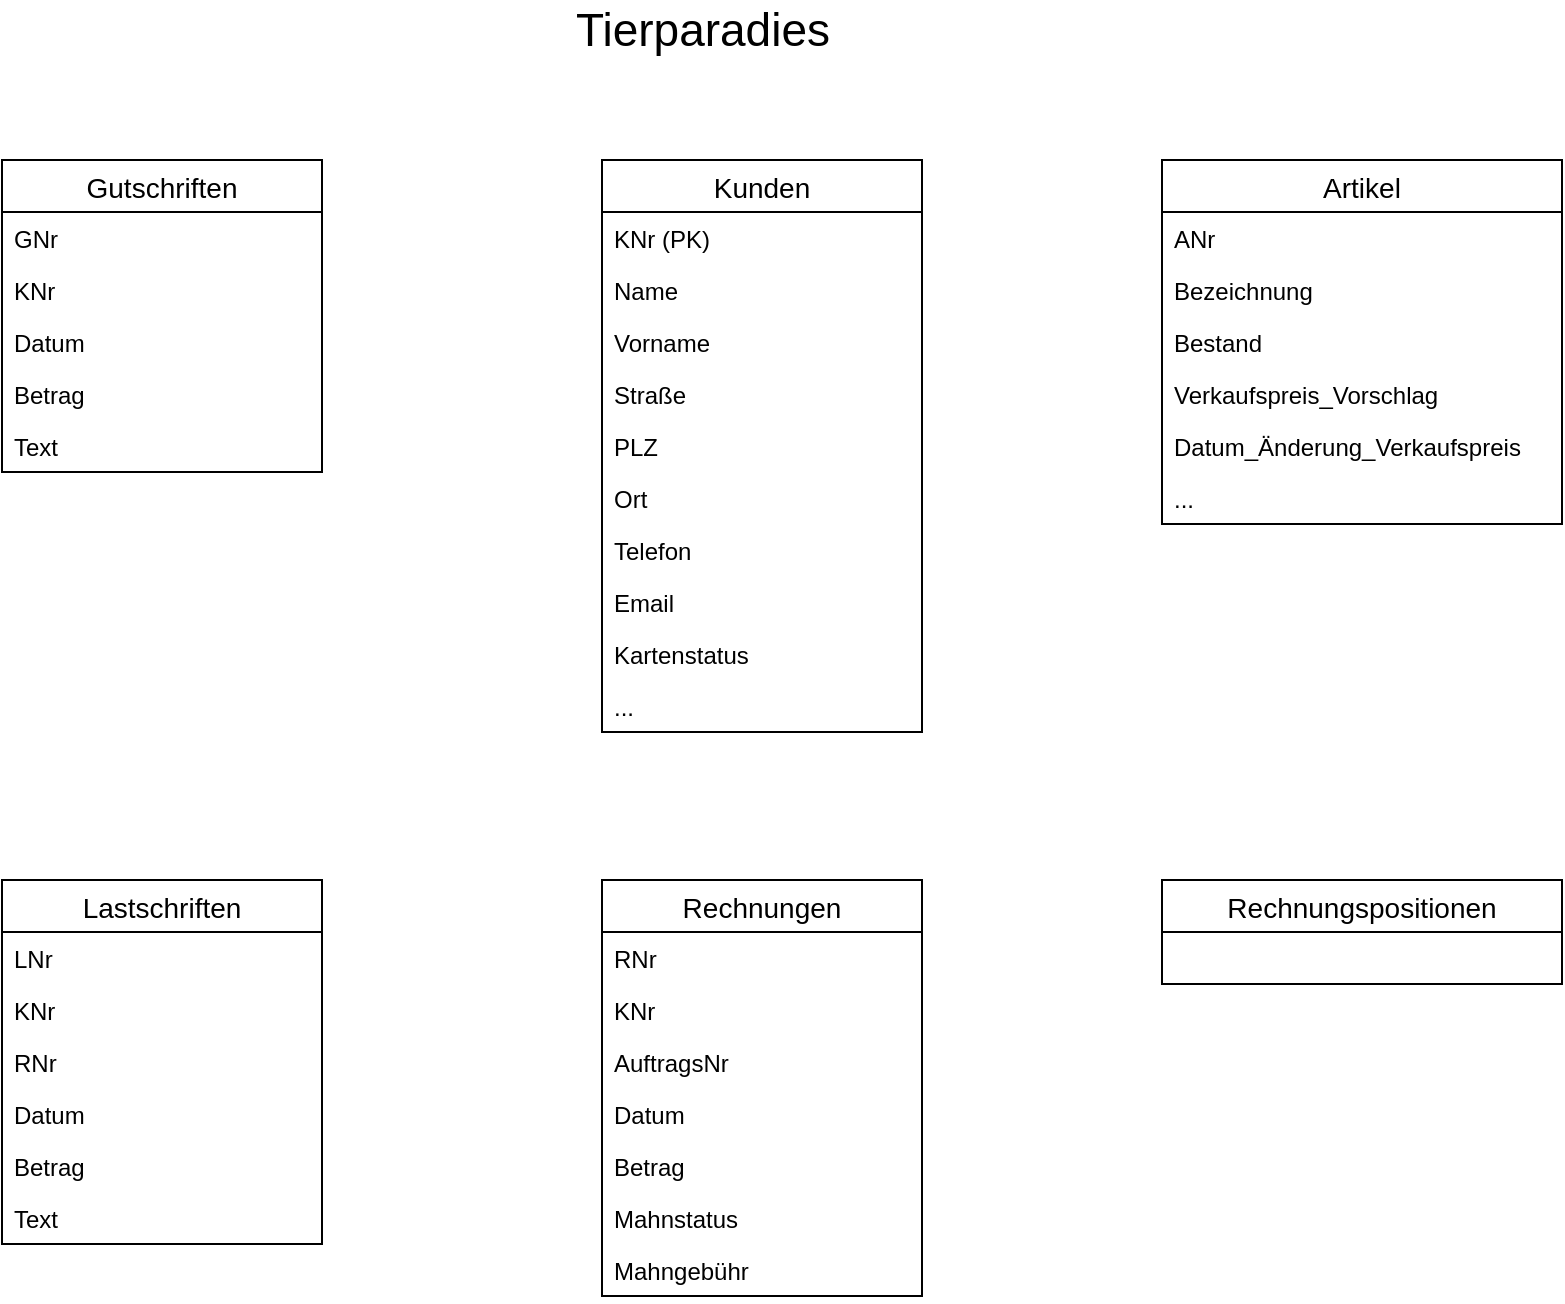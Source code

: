 <mxfile version="13.0.3" type="device"><diagram id="-3470MNX_xDvJHxnvFBX" name="Page-1"><mxGraphModel dx="1064" dy="772" grid="1" gridSize="10" guides="1" tooltips="1" connect="1" arrows="1" fold="1" page="1" pageScale="1" pageWidth="827" pageHeight="1169" math="0" shadow="0"><root><mxCell id="0"/><mxCell id="1" parent="0"/><mxCell id="M_5uugZ-pxu0vXuntPr1-1" value="Tierparadies" style="text;html=1;align=center;verticalAlign=middle;resizable=0;points=[];autosize=1;fontSize=23;" vertex="1" parent="1"><mxGeometry x="300" y="40" width="140" height="30" as="geometry"/></mxCell><mxCell id="M_5uugZ-pxu0vXuntPr1-8" value="Kunden" style="swimlane;fontStyle=0;childLayout=stackLayout;horizontal=1;startSize=26;horizontalStack=0;resizeParent=1;resizeParentMax=0;resizeLast=0;collapsible=1;marginBottom=0;align=center;fontSize=14;" vertex="1" parent="1"><mxGeometry x="320" y="120" width="160" height="286" as="geometry"/></mxCell><mxCell id="M_5uugZ-pxu0vXuntPr1-9" value="KNr (PK)" style="text;strokeColor=none;fillColor=none;spacingLeft=4;spacingRight=4;overflow=hidden;rotatable=0;points=[[0,0.5],[1,0.5]];portConstraint=eastwest;fontSize=12;" vertex="1" parent="M_5uugZ-pxu0vXuntPr1-8"><mxGeometry y="26" width="160" height="26" as="geometry"/></mxCell><mxCell id="M_5uugZ-pxu0vXuntPr1-10" value="Name" style="text;strokeColor=none;fillColor=none;spacingLeft=4;spacingRight=4;overflow=hidden;rotatable=0;points=[[0,0.5],[1,0.5]];portConstraint=eastwest;fontSize=12;" vertex="1" parent="M_5uugZ-pxu0vXuntPr1-8"><mxGeometry y="52" width="160" height="26" as="geometry"/></mxCell><mxCell id="M_5uugZ-pxu0vXuntPr1-11" value="Vorname" style="text;strokeColor=none;fillColor=none;spacingLeft=4;spacingRight=4;overflow=hidden;rotatable=0;points=[[0,0.5],[1,0.5]];portConstraint=eastwest;fontSize=12;" vertex="1" parent="M_5uugZ-pxu0vXuntPr1-8"><mxGeometry y="78" width="160" height="26" as="geometry"/></mxCell><mxCell id="M_5uugZ-pxu0vXuntPr1-12" value="Straße" style="text;strokeColor=none;fillColor=none;spacingLeft=4;spacingRight=4;overflow=hidden;rotatable=0;points=[[0,0.5],[1,0.5]];portConstraint=eastwest;fontSize=12;" vertex="1" parent="M_5uugZ-pxu0vXuntPr1-8"><mxGeometry y="104" width="160" height="26" as="geometry"/></mxCell><mxCell id="M_5uugZ-pxu0vXuntPr1-13" value="PLZ" style="text;strokeColor=none;fillColor=none;spacingLeft=4;spacingRight=4;overflow=hidden;rotatable=0;points=[[0,0.5],[1,0.5]];portConstraint=eastwest;fontSize=12;" vertex="1" parent="M_5uugZ-pxu0vXuntPr1-8"><mxGeometry y="130" width="160" height="26" as="geometry"/></mxCell><mxCell id="M_5uugZ-pxu0vXuntPr1-20" value="Ort" style="text;strokeColor=none;fillColor=none;spacingLeft=4;spacingRight=4;overflow=hidden;rotatable=0;points=[[0,0.5],[1,0.5]];portConstraint=eastwest;fontSize=12;" vertex="1" parent="M_5uugZ-pxu0vXuntPr1-8"><mxGeometry y="156" width="160" height="26" as="geometry"/></mxCell><mxCell id="M_5uugZ-pxu0vXuntPr1-21" value="Telefon" style="text;strokeColor=none;fillColor=none;spacingLeft=4;spacingRight=4;overflow=hidden;rotatable=0;points=[[0,0.5],[1,0.5]];portConstraint=eastwest;fontSize=12;" vertex="1" parent="M_5uugZ-pxu0vXuntPr1-8"><mxGeometry y="182" width="160" height="26" as="geometry"/></mxCell><mxCell id="M_5uugZ-pxu0vXuntPr1-22" value="Email" style="text;strokeColor=none;fillColor=none;spacingLeft=4;spacingRight=4;overflow=hidden;rotatable=0;points=[[0,0.5],[1,0.5]];portConstraint=eastwest;fontSize=12;" vertex="1" parent="M_5uugZ-pxu0vXuntPr1-8"><mxGeometry y="208" width="160" height="26" as="geometry"/></mxCell><mxCell id="M_5uugZ-pxu0vXuntPr1-23" value="Kartenstatus" style="text;strokeColor=none;fillColor=none;spacingLeft=4;spacingRight=4;overflow=hidden;rotatable=0;points=[[0,0.5],[1,0.5]];portConstraint=eastwest;fontSize=12;" vertex="1" parent="M_5uugZ-pxu0vXuntPr1-8"><mxGeometry y="234" width="160" height="26" as="geometry"/></mxCell><mxCell id="M_5uugZ-pxu0vXuntPr1-58" value="..." style="text;strokeColor=none;fillColor=none;spacingLeft=4;spacingRight=4;overflow=hidden;rotatable=0;points=[[0,0.5],[1,0.5]];portConstraint=eastwest;fontSize=12;" vertex="1" parent="M_5uugZ-pxu0vXuntPr1-8"><mxGeometry y="260" width="160" height="26" as="geometry"/></mxCell><mxCell id="M_5uugZ-pxu0vXuntPr1-2" value="Gutschriften" style="swimlane;fontStyle=0;childLayout=stackLayout;horizontal=1;startSize=26;horizontalStack=0;resizeParent=1;resizeParentMax=0;resizeLast=0;collapsible=1;marginBottom=0;align=center;fontSize=14;" vertex="1" parent="1"><mxGeometry x="20" y="120" width="160" height="156" as="geometry"/></mxCell><mxCell id="M_5uugZ-pxu0vXuntPr1-3" value="GNr" style="text;strokeColor=none;fillColor=none;spacingLeft=4;spacingRight=4;overflow=hidden;rotatable=0;points=[[0,0.5],[1,0.5]];portConstraint=eastwest;fontSize=12;" vertex="1" parent="M_5uugZ-pxu0vXuntPr1-2"><mxGeometry y="26" width="160" height="26" as="geometry"/></mxCell><mxCell id="M_5uugZ-pxu0vXuntPr1-4" value="KNr" style="text;strokeColor=none;fillColor=none;spacingLeft=4;spacingRight=4;overflow=hidden;rotatable=0;points=[[0,0.5],[1,0.5]];portConstraint=eastwest;fontSize=12;" vertex="1" parent="M_5uugZ-pxu0vXuntPr1-2"><mxGeometry y="52" width="160" height="26" as="geometry"/></mxCell><mxCell id="M_5uugZ-pxu0vXuntPr1-5" value="Datum" style="text;strokeColor=none;fillColor=none;spacingLeft=4;spacingRight=4;overflow=hidden;rotatable=0;points=[[0,0.5],[1,0.5]];portConstraint=eastwest;fontSize=12;" vertex="1" parent="M_5uugZ-pxu0vXuntPr1-2"><mxGeometry y="78" width="160" height="26" as="geometry"/></mxCell><mxCell id="M_5uugZ-pxu0vXuntPr1-6" value="Betrag" style="text;strokeColor=none;fillColor=none;spacingLeft=4;spacingRight=4;overflow=hidden;rotatable=0;points=[[0,0.5],[1,0.5]];portConstraint=eastwest;fontSize=12;" vertex="1" parent="M_5uugZ-pxu0vXuntPr1-2"><mxGeometry y="104" width="160" height="26" as="geometry"/></mxCell><mxCell id="M_5uugZ-pxu0vXuntPr1-7" value="Text" style="text;strokeColor=none;fillColor=none;spacingLeft=4;spacingRight=4;overflow=hidden;rotatable=0;points=[[0,0.5],[1,0.5]];portConstraint=eastwest;fontSize=12;" vertex="1" parent="M_5uugZ-pxu0vXuntPr1-2"><mxGeometry y="130" width="160" height="26" as="geometry"/></mxCell><mxCell id="M_5uugZ-pxu0vXuntPr1-14" value="Artikel" style="swimlane;fontStyle=0;childLayout=stackLayout;horizontal=1;startSize=26;horizontalStack=0;resizeParent=1;resizeParentMax=0;resizeLast=0;collapsible=1;marginBottom=0;align=center;fontSize=14;" vertex="1" parent="1"><mxGeometry x="600" y="120" width="200" height="182" as="geometry"/></mxCell><mxCell id="M_5uugZ-pxu0vXuntPr1-15" value="ANr" style="text;strokeColor=none;fillColor=none;spacingLeft=4;spacingRight=4;overflow=hidden;rotatable=0;points=[[0,0.5],[1,0.5]];portConstraint=eastwest;fontSize=12;" vertex="1" parent="M_5uugZ-pxu0vXuntPr1-14"><mxGeometry y="26" width="200" height="26" as="geometry"/></mxCell><mxCell id="M_5uugZ-pxu0vXuntPr1-16" value="Bezeichnung" style="text;strokeColor=none;fillColor=none;spacingLeft=4;spacingRight=4;overflow=hidden;rotatable=0;points=[[0,0.5],[1,0.5]];portConstraint=eastwest;fontSize=12;" vertex="1" parent="M_5uugZ-pxu0vXuntPr1-14"><mxGeometry y="52" width="200" height="26" as="geometry"/></mxCell><mxCell id="M_5uugZ-pxu0vXuntPr1-17" value="Bestand" style="text;strokeColor=none;fillColor=none;spacingLeft=4;spacingRight=4;overflow=hidden;rotatable=0;points=[[0,0.5],[1,0.5]];portConstraint=eastwest;fontSize=12;" vertex="1" parent="M_5uugZ-pxu0vXuntPr1-14"><mxGeometry y="78" width="200" height="26" as="geometry"/></mxCell><mxCell id="M_5uugZ-pxu0vXuntPr1-18" value="Verkaufspreis_Vorschlag" style="text;strokeColor=none;fillColor=none;spacingLeft=4;spacingRight=4;overflow=hidden;rotatable=0;points=[[0,0.5],[1,0.5]];portConstraint=eastwest;fontSize=12;" vertex="1" parent="M_5uugZ-pxu0vXuntPr1-14"><mxGeometry y="104" width="200" height="26" as="geometry"/></mxCell><mxCell id="M_5uugZ-pxu0vXuntPr1-19" value="Datum_Änderung_Verkaufspreis" style="text;strokeColor=none;fillColor=none;spacingLeft=4;spacingRight=4;overflow=hidden;rotatable=0;points=[[0,0.5],[1,0.5]];portConstraint=eastwest;fontSize=12;" vertex="1" parent="M_5uugZ-pxu0vXuntPr1-14"><mxGeometry y="130" width="200" height="26" as="geometry"/></mxCell><mxCell id="M_5uugZ-pxu0vXuntPr1-59" value="..." style="text;strokeColor=none;fillColor=none;spacingLeft=4;spacingRight=4;overflow=hidden;rotatable=0;points=[[0,0.5],[1,0.5]];portConstraint=eastwest;fontSize=12;" vertex="1" parent="M_5uugZ-pxu0vXuntPr1-14"><mxGeometry y="156" width="200" height="26" as="geometry"/></mxCell><mxCell id="M_5uugZ-pxu0vXuntPr1-36" value="Lastschriften" style="swimlane;fontStyle=0;childLayout=stackLayout;horizontal=1;startSize=26;horizontalStack=0;resizeParent=1;resizeParentMax=0;resizeLast=0;collapsible=1;marginBottom=0;align=center;fontSize=14;" vertex="1" parent="1"><mxGeometry x="20" y="480" width="160" height="182" as="geometry"/></mxCell><mxCell id="M_5uugZ-pxu0vXuntPr1-37" value="LNr" style="text;strokeColor=none;fillColor=none;spacingLeft=4;spacingRight=4;overflow=hidden;rotatable=0;points=[[0,0.5],[1,0.5]];portConstraint=eastwest;fontSize=12;" vertex="1" parent="M_5uugZ-pxu0vXuntPr1-36"><mxGeometry y="26" width="160" height="26" as="geometry"/></mxCell><mxCell id="M_5uugZ-pxu0vXuntPr1-38" value="KNr" style="text;strokeColor=none;fillColor=none;spacingLeft=4;spacingRight=4;overflow=hidden;rotatable=0;points=[[0,0.5],[1,0.5]];portConstraint=eastwest;fontSize=12;" vertex="1" parent="M_5uugZ-pxu0vXuntPr1-36"><mxGeometry y="52" width="160" height="26" as="geometry"/></mxCell><mxCell id="M_5uugZ-pxu0vXuntPr1-39" value="RNr" style="text;strokeColor=none;fillColor=none;spacingLeft=4;spacingRight=4;overflow=hidden;rotatable=0;points=[[0,0.5],[1,0.5]];portConstraint=eastwest;fontSize=12;" vertex="1" parent="M_5uugZ-pxu0vXuntPr1-36"><mxGeometry y="78" width="160" height="26" as="geometry"/></mxCell><mxCell id="M_5uugZ-pxu0vXuntPr1-40" value="Datum" style="text;strokeColor=none;fillColor=none;spacingLeft=4;spacingRight=4;overflow=hidden;rotatable=0;points=[[0,0.5],[1,0.5]];portConstraint=eastwest;fontSize=12;" vertex="1" parent="M_5uugZ-pxu0vXuntPr1-36"><mxGeometry y="104" width="160" height="26" as="geometry"/></mxCell><mxCell id="M_5uugZ-pxu0vXuntPr1-41" value="Betrag" style="text;strokeColor=none;fillColor=none;spacingLeft=4;spacingRight=4;overflow=hidden;rotatable=0;points=[[0,0.5],[1,0.5]];portConstraint=eastwest;fontSize=12;" vertex="1" parent="M_5uugZ-pxu0vXuntPr1-36"><mxGeometry y="130" width="160" height="26" as="geometry"/></mxCell><mxCell id="M_5uugZ-pxu0vXuntPr1-42" value="Text" style="text;strokeColor=none;fillColor=none;spacingLeft=4;spacingRight=4;overflow=hidden;rotatable=0;points=[[0,0.5],[1,0.5]];portConstraint=eastwest;fontSize=12;" vertex="1" parent="M_5uugZ-pxu0vXuntPr1-36"><mxGeometry y="156" width="160" height="26" as="geometry"/></mxCell><mxCell id="M_5uugZ-pxu0vXuntPr1-43" value="Rechnungen" style="swimlane;fontStyle=0;childLayout=stackLayout;horizontal=1;startSize=26;horizontalStack=0;resizeParent=1;resizeParentMax=0;resizeLast=0;collapsible=1;marginBottom=0;align=center;fontSize=14;" vertex="1" parent="1"><mxGeometry x="320" y="480" width="160" height="208" as="geometry"/></mxCell><mxCell id="M_5uugZ-pxu0vXuntPr1-44" value="RNr" style="text;strokeColor=none;fillColor=none;spacingLeft=4;spacingRight=4;overflow=hidden;rotatable=0;points=[[0,0.5],[1,0.5]];portConstraint=eastwest;fontSize=12;" vertex="1" parent="M_5uugZ-pxu0vXuntPr1-43"><mxGeometry y="26" width="160" height="26" as="geometry"/></mxCell><mxCell id="M_5uugZ-pxu0vXuntPr1-45" value="KNr" style="text;strokeColor=none;fillColor=none;spacingLeft=4;spacingRight=4;overflow=hidden;rotatable=0;points=[[0,0.5],[1,0.5]];portConstraint=eastwest;fontSize=12;" vertex="1" parent="M_5uugZ-pxu0vXuntPr1-43"><mxGeometry y="52" width="160" height="26" as="geometry"/></mxCell><mxCell id="M_5uugZ-pxu0vXuntPr1-46" value="AuftragsNr" style="text;strokeColor=none;fillColor=none;spacingLeft=4;spacingRight=4;overflow=hidden;rotatable=0;points=[[0,0.5],[1,0.5]];portConstraint=eastwest;fontSize=12;" vertex="1" parent="M_5uugZ-pxu0vXuntPr1-43"><mxGeometry y="78" width="160" height="26" as="geometry"/></mxCell><mxCell id="M_5uugZ-pxu0vXuntPr1-47" value="Datum" style="text;strokeColor=none;fillColor=none;spacingLeft=4;spacingRight=4;overflow=hidden;rotatable=0;points=[[0,0.5],[1,0.5]];portConstraint=eastwest;fontSize=12;" vertex="1" parent="M_5uugZ-pxu0vXuntPr1-43"><mxGeometry y="104" width="160" height="26" as="geometry"/></mxCell><mxCell id="M_5uugZ-pxu0vXuntPr1-48" value="Betrag" style="text;strokeColor=none;fillColor=none;spacingLeft=4;spacingRight=4;overflow=hidden;rotatable=0;points=[[0,0.5],[1,0.5]];portConstraint=eastwest;fontSize=12;" vertex="1" parent="M_5uugZ-pxu0vXuntPr1-43"><mxGeometry y="130" width="160" height="26" as="geometry"/></mxCell><mxCell id="M_5uugZ-pxu0vXuntPr1-49" value="Mahnstatus" style="text;strokeColor=none;fillColor=none;spacingLeft=4;spacingRight=4;overflow=hidden;rotatable=0;points=[[0,0.5],[1,0.5]];portConstraint=eastwest;fontSize=12;" vertex="1" parent="M_5uugZ-pxu0vXuntPr1-43"><mxGeometry y="156" width="160" height="26" as="geometry"/></mxCell><mxCell id="M_5uugZ-pxu0vXuntPr1-57" value="Mahngebühr" style="text;strokeColor=none;fillColor=none;spacingLeft=4;spacingRight=4;overflow=hidden;rotatable=0;points=[[0,0.5],[1,0.5]];portConstraint=eastwest;fontSize=12;" vertex="1" parent="M_5uugZ-pxu0vXuntPr1-43"><mxGeometry y="182" width="160" height="26" as="geometry"/></mxCell><mxCell id="M_5uugZ-pxu0vXuntPr1-50" value="Rechnungspositionen" style="swimlane;fontStyle=0;childLayout=stackLayout;horizontal=1;startSize=26;horizontalStack=0;resizeParent=1;resizeParentMax=0;resizeLast=0;collapsible=1;marginBottom=0;align=center;fontSize=14;" vertex="1" parent="1"><mxGeometry x="600" y="480" width="200" height="52" as="geometry"/></mxCell></root></mxGraphModel></diagram></mxfile>